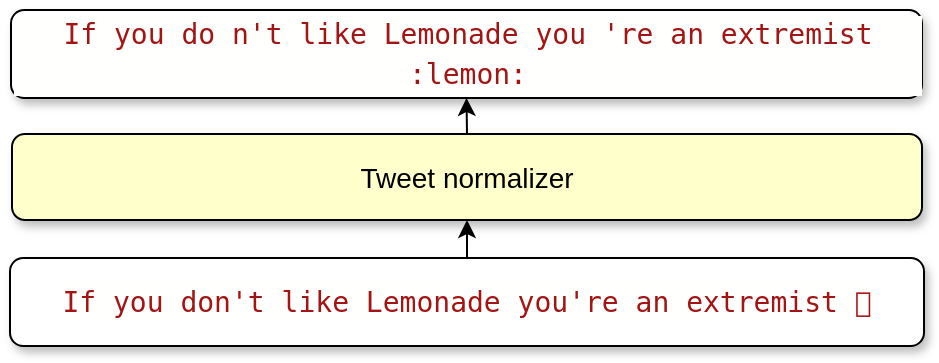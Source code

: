 <mxfile version="15.8.6" type="device"><diagram id="FoGJoFUqvwI7du_EIIog" name="Page-1"><mxGraphModel dx="1490" dy="346" grid="0" gridSize="10" guides="1" tooltips="1" connect="1" arrows="1" fold="1" page="0" pageScale="1" pageWidth="850" pageHeight="1100" math="0" shadow="0"><root><mxCell id="0"/><mxCell id="1" parent="0"/><mxCell id="Neubkx_Dgfgu9mwPYC-C-46" value="&lt;div style=&quot;background-color: rgb(255 , 255 , 254) ; font-family: monospace , &amp;#34;consolas&amp;#34; , &amp;#34;courier new&amp;#34; , monospace ; font-size: 14px ; line-height: 19px&quot;&gt;&lt;span style=&quot;color: #a31515&quot;&gt;If&amp;nbsp;you&amp;nbsp;don't&amp;nbsp;like&amp;nbsp;Lemonade&amp;nbsp;you're&amp;nbsp;an&amp;nbsp;extremist&amp;nbsp;🍋&lt;/span&gt;&lt;/div&gt;" style="text;html=1;strokeColor=default;fillColor=#FFFFFF;align=center;verticalAlign=middle;whiteSpace=wrap;rounded=1;labelBackgroundColor=none;shadow=1;" vertex="1" parent="1"><mxGeometry x="-326" y="551" width="457" height="44" as="geometry"/></mxCell><mxCell id="Neubkx_Dgfgu9mwPYC-C-49" value="&lt;div style=&quot;background-color: rgb(255 , 255 , 254) ; line-height: 19px&quot;&gt;&lt;font color=&quot;#a31515&quot; face=&quot;monospace, consolas, courier new, monospace&quot;&gt;&lt;span style=&quot;font-size: 14px&quot;&gt;If you do n't like Lemonade you 're an extremist :lemon:&lt;/span&gt;&lt;/font&gt;&lt;br&gt;&lt;/div&gt;" style="text;html=1;strokeColor=default;fillColor=#FFFFFF;align=center;verticalAlign=middle;whiteSpace=wrap;rounded=1;labelBackgroundColor=none;shadow=1;" vertex="1" parent="1"><mxGeometry x="-325.5" y="427" width="455.5" height="44" as="geometry"/></mxCell><mxCell id="Neubkx_Dgfgu9mwPYC-C-50" value="" style="endArrow=classic;html=1;rounded=0;fontSize=14;strokeWidth=1;shadow=0;exitX=0.5;exitY=0;exitDx=0;exitDy=0;entryX=0.5;entryY=1;entryDx=0;entryDy=0;" edge="1" parent="1" source="Neubkx_Dgfgu9mwPYC-C-46" target="Neubkx_Dgfgu9mwPYC-C-51"><mxGeometry width="50" height="50" relative="1" as="geometry"><mxPoint x="-92" y="518" as="sourcePoint"/><mxPoint x="-101" y="504" as="targetPoint"/></mxGeometry></mxCell><mxCell id="Neubkx_Dgfgu9mwPYC-C-51" value="&lt;span style=&quot;font-size: 14px&quot;&gt;Tweet normalizer&lt;br&gt;&lt;/span&gt;" style="text;html=1;strokeColor=default;fillColor=#FFFFCC;align=center;verticalAlign=middle;whiteSpace=wrap;rounded=1;labelBackgroundColor=none;shadow=1;" vertex="1" parent="1"><mxGeometry x="-325" y="489" width="455" height="43" as="geometry"/></mxCell><mxCell id="Neubkx_Dgfgu9mwPYC-C-52" value="" style="endArrow=classic;html=1;rounded=0;fontSize=14;strokeWidth=1;shadow=0;exitX=0.5;exitY=0;exitDx=0;exitDy=0;entryX=0.5;entryY=1;entryDx=0;entryDy=0;" edge="1" parent="1" source="Neubkx_Dgfgu9mwPYC-C-51" target="Neubkx_Dgfgu9mwPYC-C-49"><mxGeometry width="50" height="50" relative="1" as="geometry"><mxPoint x="-86.5" y="490" as="sourcePoint"/><mxPoint x="-86.5" y="469" as="targetPoint"/></mxGeometry></mxCell></root></mxGraphModel></diagram></mxfile>